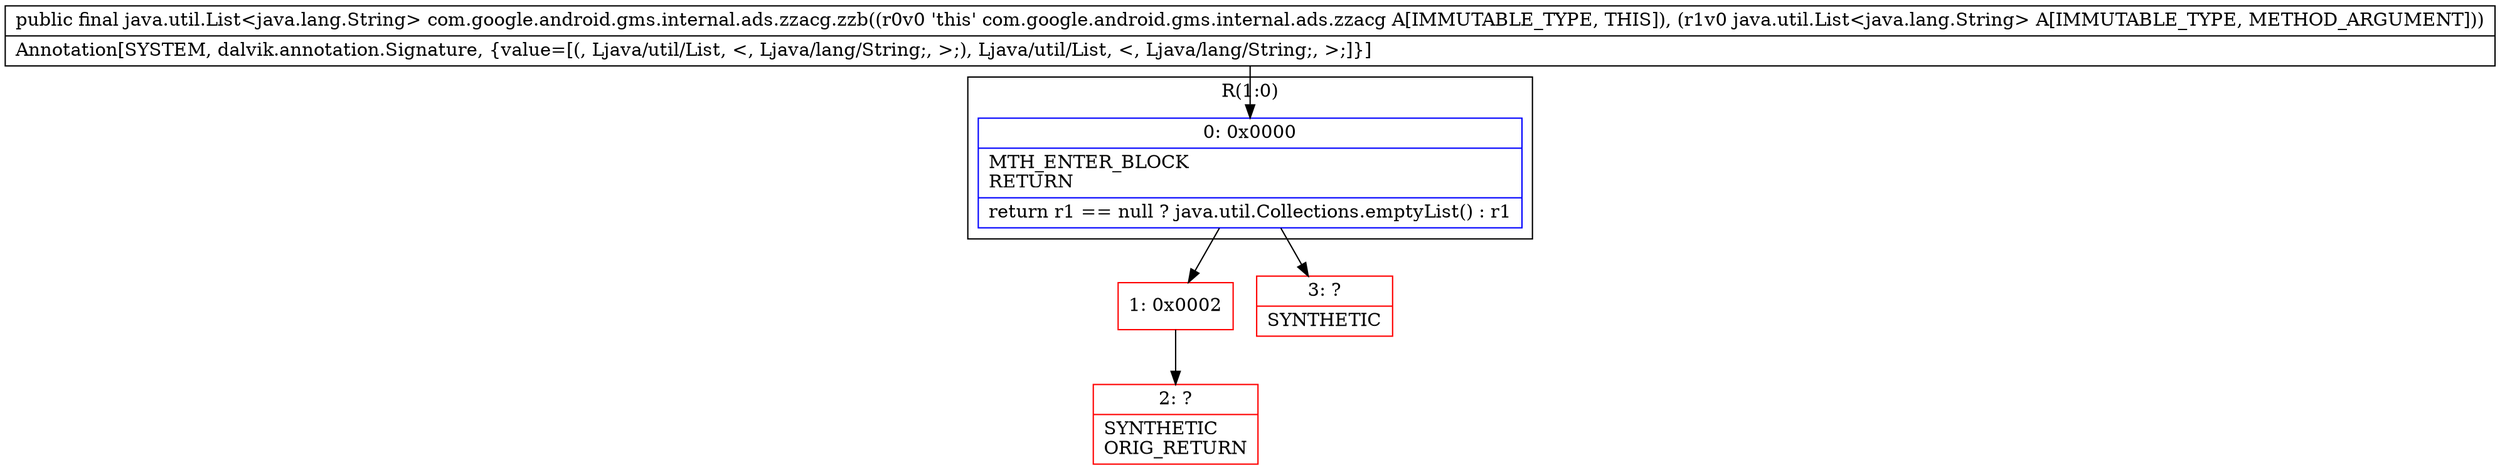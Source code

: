 digraph "CFG forcom.google.android.gms.internal.ads.zzacg.zzb(Ljava\/util\/List;)Ljava\/util\/List;" {
subgraph cluster_Region_1154505758 {
label = "R(1:0)";
node [shape=record,color=blue];
Node_0 [shape=record,label="{0\:\ 0x0000|MTH_ENTER_BLOCK\lRETURN\l|return r1 == null ? java.util.Collections.emptyList() : r1\l}"];
}
Node_1 [shape=record,color=red,label="{1\:\ 0x0002}"];
Node_2 [shape=record,color=red,label="{2\:\ ?|SYNTHETIC\lORIG_RETURN\l}"];
Node_3 [shape=record,color=red,label="{3\:\ ?|SYNTHETIC\l}"];
MethodNode[shape=record,label="{public final java.util.List\<java.lang.String\> com.google.android.gms.internal.ads.zzacg.zzb((r0v0 'this' com.google.android.gms.internal.ads.zzacg A[IMMUTABLE_TYPE, THIS]), (r1v0 java.util.List\<java.lang.String\> A[IMMUTABLE_TYPE, METHOD_ARGUMENT]))  | Annotation[SYSTEM, dalvik.annotation.Signature, \{value=[(, Ljava\/util\/List, \<, Ljava\/lang\/String;, \>;), Ljava\/util\/List, \<, Ljava\/lang\/String;, \>;]\}]\l}"];
MethodNode -> Node_0;
Node_0 -> Node_1;
Node_0 -> Node_3;
Node_1 -> Node_2;
}

